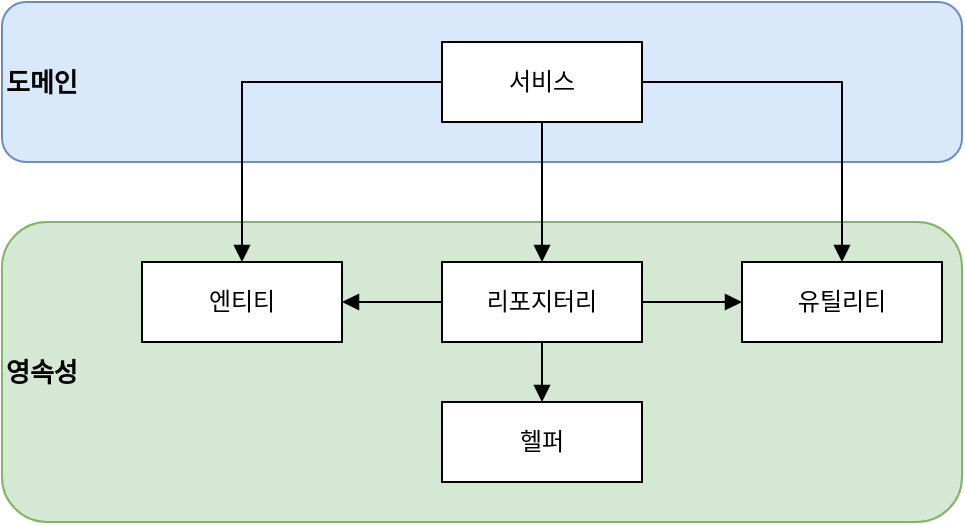 <mxfile version="24.6.4" type="device">
  <diagram name="페이지-1" id="J8Up9GVG6r4hRGr5ysuJ">
    <mxGraphModel dx="1114" dy="894" grid="1" gridSize="10" guides="1" tooltips="1" connect="1" arrows="1" fold="1" page="1" pageScale="1" pageWidth="827" pageHeight="1169" math="0" shadow="0">
      <root>
        <mxCell id="0" />
        <mxCell id="1" parent="0" />
        <mxCell id="fIO7V4nUupf4DpVVAQKQ-1" value="도메인" style="rounded=1;whiteSpace=wrap;html=1;align=left;fontSize=13;fontStyle=1;fillColor=#dae8fc;strokeColor=#6c8ebf;" vertex="1" parent="1">
          <mxGeometry x="120" y="80" width="480" height="80" as="geometry" />
        </mxCell>
        <mxCell id="fIO7V4nUupf4DpVVAQKQ-2" value="영속성" style="rounded=1;whiteSpace=wrap;html=1;align=left;fontSize=13;fontStyle=1;fillColor=#d5e8d4;strokeColor=#82b366;" vertex="1" parent="1">
          <mxGeometry x="120" y="190" width="480" height="150" as="geometry" />
        </mxCell>
        <mxCell id="fIO7V4nUupf4DpVVAQKQ-3" style="edgeStyle=orthogonalEdgeStyle;rounded=0;orthogonalLoop=1;jettySize=auto;html=1;entryX=1;entryY=0.5;entryDx=0;entryDy=0;endArrow=block;endFill=1;" edge="1" parent="1" source="fIO7V4nUupf4DpVVAQKQ-4" target="fIO7V4nUupf4DpVVAQKQ-5">
          <mxGeometry relative="1" as="geometry" />
        </mxCell>
        <mxCell id="fIO7V4nUupf4DpVVAQKQ-12" style="edgeStyle=orthogonalEdgeStyle;rounded=0;orthogonalLoop=1;jettySize=auto;html=1;entryX=0;entryY=0.5;entryDx=0;entryDy=0;endArrow=block;endFill=1;" edge="1" parent="1" source="fIO7V4nUupf4DpVVAQKQ-4" target="fIO7V4nUupf4DpVVAQKQ-9">
          <mxGeometry relative="1" as="geometry" />
        </mxCell>
        <mxCell id="fIO7V4nUupf4DpVVAQKQ-14" style="edgeStyle=orthogonalEdgeStyle;rounded=0;orthogonalLoop=1;jettySize=auto;html=1;entryX=0.5;entryY=0;entryDx=0;entryDy=0;endArrow=block;endFill=1;" edge="1" parent="1" source="fIO7V4nUupf4DpVVAQKQ-4" target="fIO7V4nUupf4DpVVAQKQ-13">
          <mxGeometry relative="1" as="geometry" />
        </mxCell>
        <mxCell id="fIO7V4nUupf4DpVVAQKQ-4" value="리포지터리" style="rounded=0;whiteSpace=wrap;html=1;" vertex="1" parent="1">
          <mxGeometry x="340" y="210" width="100" height="40" as="geometry" />
        </mxCell>
        <mxCell id="fIO7V4nUupf4DpVVAQKQ-5" value="엔티티" style="rounded=0;whiteSpace=wrap;html=1;" vertex="1" parent="1">
          <mxGeometry x="190" y="210" width="100" height="40" as="geometry" />
        </mxCell>
        <mxCell id="fIO7V4nUupf4DpVVAQKQ-6" style="edgeStyle=orthogonalEdgeStyle;rounded=0;orthogonalLoop=1;jettySize=auto;html=1;endArrow=block;endFill=1;" edge="1" parent="1" source="fIO7V4nUupf4DpVVAQKQ-8" target="fIO7V4nUupf4DpVVAQKQ-5">
          <mxGeometry relative="1" as="geometry">
            <Array as="points">
              <mxPoint x="240" y="120" />
            </Array>
          </mxGeometry>
        </mxCell>
        <mxCell id="fIO7V4nUupf4DpVVAQKQ-10" style="edgeStyle=orthogonalEdgeStyle;rounded=0;orthogonalLoop=1;jettySize=auto;html=1;entryX=0.5;entryY=0;entryDx=0;entryDy=0;endArrow=block;endFill=1;" edge="1" parent="1" source="fIO7V4nUupf4DpVVAQKQ-8" target="fIO7V4nUupf4DpVVAQKQ-4">
          <mxGeometry relative="1" as="geometry" />
        </mxCell>
        <mxCell id="fIO7V4nUupf4DpVVAQKQ-11" style="edgeStyle=orthogonalEdgeStyle;rounded=0;orthogonalLoop=1;jettySize=auto;html=1;entryX=0.5;entryY=0;entryDx=0;entryDy=0;endArrow=block;endFill=1;" edge="1" parent="1" source="fIO7V4nUupf4DpVVAQKQ-8" target="fIO7V4nUupf4DpVVAQKQ-9">
          <mxGeometry relative="1" as="geometry" />
        </mxCell>
        <mxCell id="fIO7V4nUupf4DpVVAQKQ-8" value="서비스" style="rounded=0;whiteSpace=wrap;html=1;" vertex="1" parent="1">
          <mxGeometry x="340" y="100" width="100" height="40" as="geometry" />
        </mxCell>
        <mxCell id="fIO7V4nUupf4DpVVAQKQ-9" value="유틸리티" style="rounded=0;whiteSpace=wrap;html=1;" vertex="1" parent="1">
          <mxGeometry x="490" y="210" width="100" height="40" as="geometry" />
        </mxCell>
        <mxCell id="fIO7V4nUupf4DpVVAQKQ-13" value="헬퍼" style="rounded=0;whiteSpace=wrap;html=1;" vertex="1" parent="1">
          <mxGeometry x="340" y="280" width="100" height="40" as="geometry" />
        </mxCell>
      </root>
    </mxGraphModel>
  </diagram>
</mxfile>
